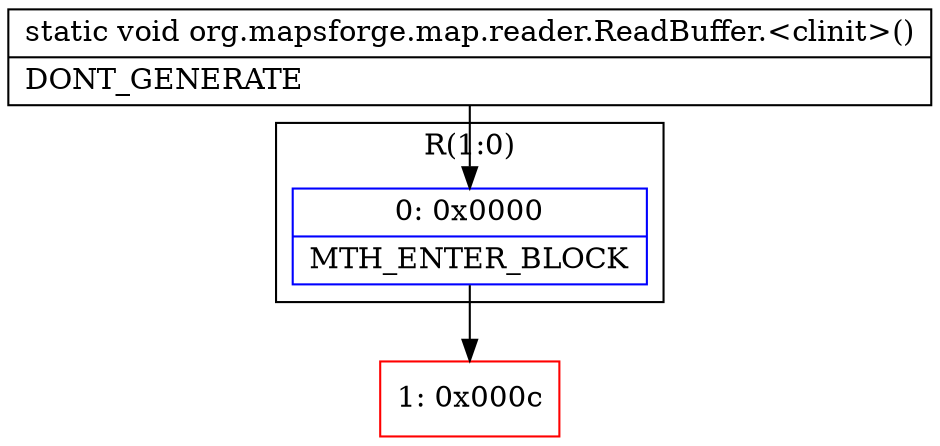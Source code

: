 digraph "CFG fororg.mapsforge.map.reader.ReadBuffer.\<clinit\>()V" {
subgraph cluster_Region_1427355755 {
label = "R(1:0)";
node [shape=record,color=blue];
Node_0 [shape=record,label="{0\:\ 0x0000|MTH_ENTER_BLOCK\l}"];
}
Node_1 [shape=record,color=red,label="{1\:\ 0x000c}"];
MethodNode[shape=record,label="{static void org.mapsforge.map.reader.ReadBuffer.\<clinit\>()  | DONT_GENERATE\l}"];
MethodNode -> Node_0;
Node_0 -> Node_1;
}


